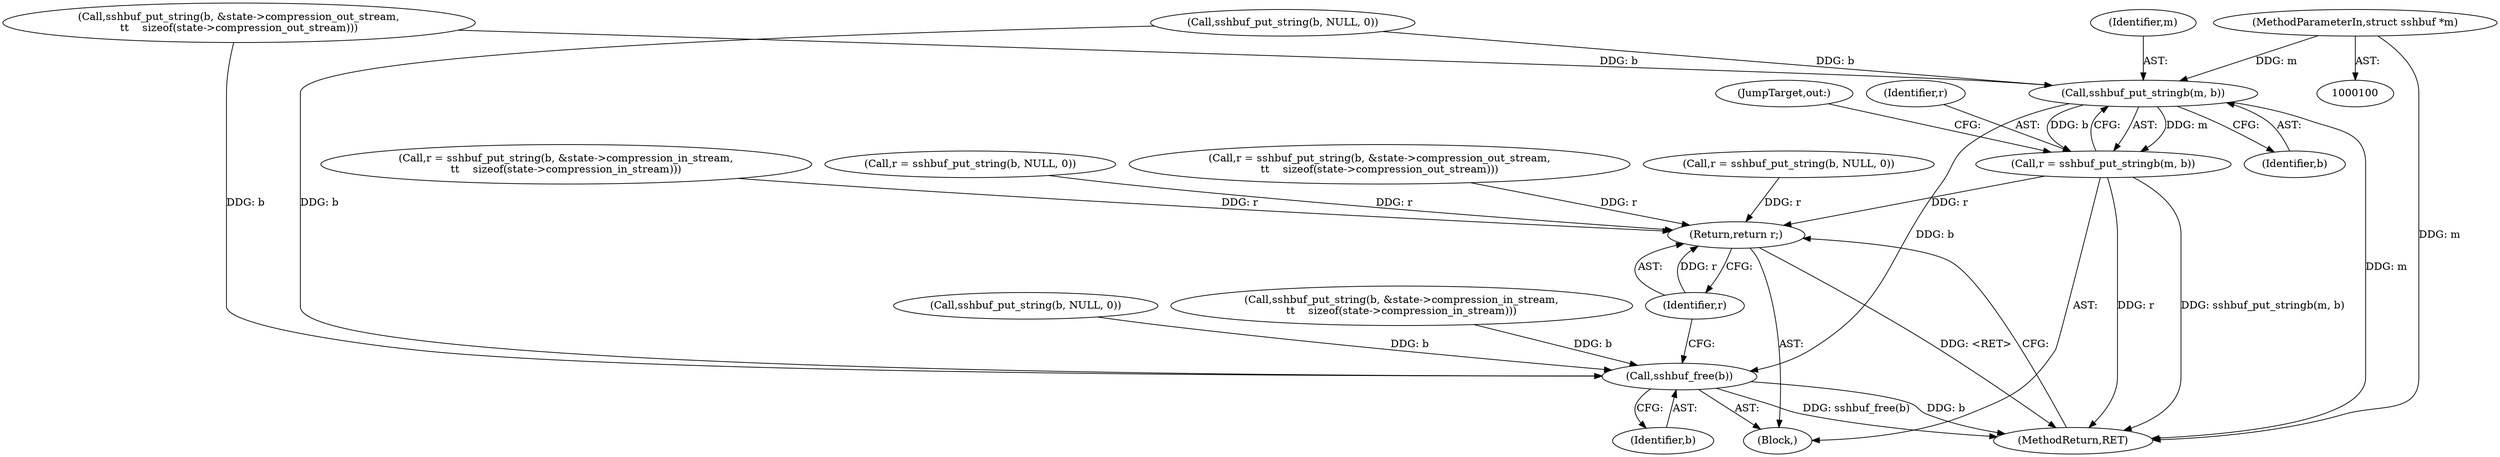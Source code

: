 digraph "1_src_3095060f479b86288e31c79ecbc5131a66bcd2f9_4@pointer" {
"1000101" [label="(MethodParameterIn,struct sshbuf *m)"];
"1000186" [label="(Call,sshbuf_put_stringb(m, b))"];
"1000184" [label="(Call,r = sshbuf_put_stringb(m, b))"];
"1000192" [label="(Return,return r;)"];
"1000190" [label="(Call,sshbuf_free(b))"];
"1000161" [label="(Call,sshbuf_put_string(b, &state->compression_out_stream,\n\t\t    sizeof(state->compression_out_stream)))"];
"1000191" [label="(Identifier,b)"];
"1000159" [label="(Call,r = sshbuf_put_string(b, &state->compression_out_stream,\n\t\t    sizeof(state->compression_out_stream)))"];
"1000193" [label="(Identifier,r)"];
"1000194" [label="(MethodReturn,RET)"];
"1000176" [label="(Call,r = sshbuf_put_string(b, NULL, 0))"];
"1000146" [label="(Call,sshbuf_put_string(b, NULL, 0))"];
"1000127" [label="(Call,r = sshbuf_put_string(b, &state->compression_in_stream,\n\t\t    sizeof(state->compression_in_stream)))"];
"1000144" [label="(Call,r = sshbuf_put_string(b, NULL, 0))"];
"1000189" [label="(JumpTarget,out:)"];
"1000190" [label="(Call,sshbuf_free(b))"];
"1000129" [label="(Call,sshbuf_put_string(b, &state->compression_in_stream,\n\t\t    sizeof(state->compression_in_stream)))"];
"1000188" [label="(Identifier,b)"];
"1000103" [label="(Block,)"];
"1000187" [label="(Identifier,m)"];
"1000192" [label="(Return,return r;)"];
"1000184" [label="(Call,r = sshbuf_put_stringb(m, b))"];
"1000178" [label="(Call,sshbuf_put_string(b, NULL, 0))"];
"1000185" [label="(Identifier,r)"];
"1000101" [label="(MethodParameterIn,struct sshbuf *m)"];
"1000186" [label="(Call,sshbuf_put_stringb(m, b))"];
"1000101" -> "1000100"  [label="AST: "];
"1000101" -> "1000194"  [label="DDG: m"];
"1000101" -> "1000186"  [label="DDG: m"];
"1000186" -> "1000184"  [label="AST: "];
"1000186" -> "1000188"  [label="CFG: "];
"1000187" -> "1000186"  [label="AST: "];
"1000188" -> "1000186"  [label="AST: "];
"1000184" -> "1000186"  [label="CFG: "];
"1000186" -> "1000194"  [label="DDG: m"];
"1000186" -> "1000184"  [label="DDG: m"];
"1000186" -> "1000184"  [label="DDG: b"];
"1000178" -> "1000186"  [label="DDG: b"];
"1000161" -> "1000186"  [label="DDG: b"];
"1000186" -> "1000190"  [label="DDG: b"];
"1000184" -> "1000103"  [label="AST: "];
"1000185" -> "1000184"  [label="AST: "];
"1000189" -> "1000184"  [label="CFG: "];
"1000184" -> "1000194"  [label="DDG: r"];
"1000184" -> "1000194"  [label="DDG: sshbuf_put_stringb(m, b)"];
"1000184" -> "1000192"  [label="DDG: r"];
"1000192" -> "1000103"  [label="AST: "];
"1000192" -> "1000193"  [label="CFG: "];
"1000193" -> "1000192"  [label="AST: "];
"1000194" -> "1000192"  [label="CFG: "];
"1000192" -> "1000194"  [label="DDG: <RET>"];
"1000193" -> "1000192"  [label="DDG: r"];
"1000159" -> "1000192"  [label="DDG: r"];
"1000144" -> "1000192"  [label="DDG: r"];
"1000176" -> "1000192"  [label="DDG: r"];
"1000127" -> "1000192"  [label="DDG: r"];
"1000190" -> "1000103"  [label="AST: "];
"1000190" -> "1000191"  [label="CFG: "];
"1000191" -> "1000190"  [label="AST: "];
"1000193" -> "1000190"  [label="CFG: "];
"1000190" -> "1000194"  [label="DDG: sshbuf_free(b)"];
"1000190" -> "1000194"  [label="DDG: b"];
"1000129" -> "1000190"  [label="DDG: b"];
"1000178" -> "1000190"  [label="DDG: b"];
"1000161" -> "1000190"  [label="DDG: b"];
"1000146" -> "1000190"  [label="DDG: b"];
}
